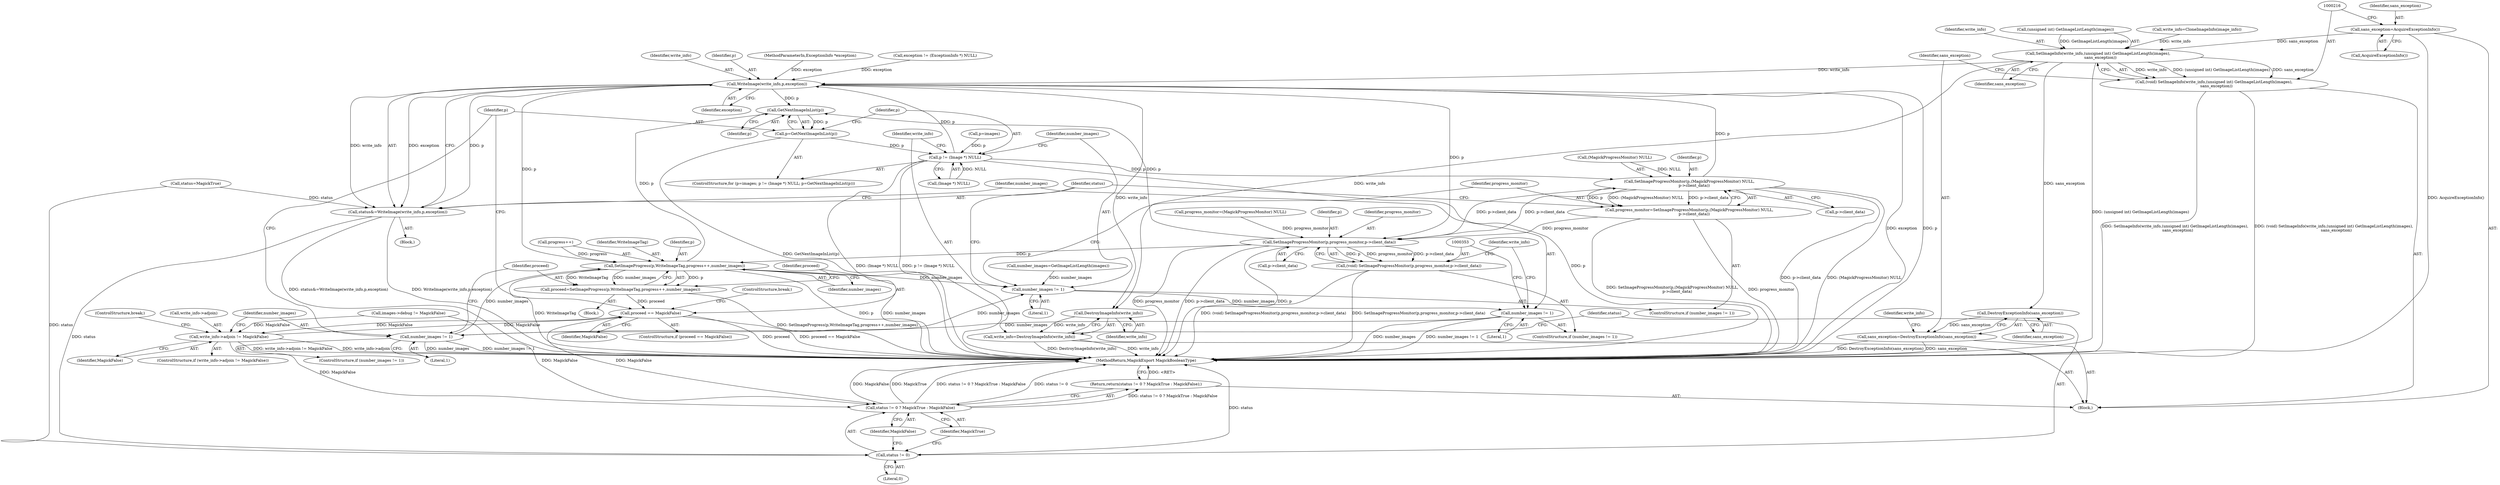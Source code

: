 digraph "0_ImageMagick_5b4bebaa91849c592a8448bc353ab25a54ff8c44@pointer" {
"1000212" [label="(Call,sans_exception=AcquireExceptionInfo())"];
"1000217" [label="(Call,SetImageInfo(write_info,(unsigned int) GetImageListLength(images),\n    sans_exception))"];
"1000215" [label="(Call,(void) SetImageInfo(write_info,(unsigned int) GetImageListLength(images),\n    sans_exception))"];
"1000226" [label="(Call,DestroyExceptionInfo(sans_exception))"];
"1000224" [label="(Call,sans_exception=DestroyExceptionInfo(sans_exception))"];
"1000344" [label="(Call,WriteImage(write_info,p,exception))"];
"1000325" [label="(Call,GetNextImageInList(p))"];
"1000323" [label="(Call,p=GetNextImageInList(p))"];
"1000318" [label="(Call,p != (Image *) NULL)"];
"1000334" [label="(Call,SetImageProgressMonitor(p,(MagickProgressMonitor) NULL,\n        p->client_data))"];
"1000332" [label="(Call,progress_monitor=SetImageProgressMonitor(p,(MagickProgressMonitor) NULL,\n        p->client_data))"];
"1000354" [label="(Call,SetImageProgressMonitor(p,progress_monitor,p->client_data))"];
"1000352" [label="(Call,(void) SetImageProgressMonitor(p,progress_monitor,p->client_data))"];
"1000374" [label="(Call,SetImageProgress(p,WriteImageTag,progress++,number_images))"];
"1000329" [label="(Call,number_images != 1)"];
"1000349" [label="(Call,number_images != 1)"];
"1000368" [label="(Call,number_images != 1)"];
"1000372" [label="(Call,proceed=SetImageProgress(p,WriteImageTag,progress++,number_images))"];
"1000381" [label="(Call,proceed == MagickFalse)"];
"1000361" [label="(Call,write_info->adjoin != MagickFalse)"];
"1000390" [label="(Call,status != 0 ? MagickTrue : MagickFalse)"];
"1000389" [label="(Return,return(status != 0 ? MagickTrue : MagickFalse);)"];
"1000342" [label="(Call,status&=WriteImage(write_info,p,exception))"];
"1000391" [label="(Call,status != 0)"];
"1000387" [label="(Call,DestroyImageInfo(write_info))"];
"1000385" [label="(Call,write_info=DestroyImageInfo(write_info))"];
"1000219" [label="(Call,(unsigned int) GetImageListLength(images))"];
"1000382" [label="(Identifier,proceed)"];
"1000343" [label="(Identifier,status)"];
"1000218" [label="(Identifier,write_info)"];
"1000214" [label="(Call,AcquireExceptionInfo())"];
"1000377" [label="(Call,progress++)"];
"1000383" [label="(Identifier,MagickFalse)"];
"1000107" [label="(Block,)"];
"1000217" [label="(Call,SetImageInfo(write_info,(unsigned int) GetImageListLength(images),\n    sans_exception))"];
"1000380" [label="(ControlStructure,if (proceed == MagickFalse))"];
"1000356" [label="(Identifier,progress_monitor)"];
"1000374" [label="(Call,SetImageProgress(p,WriteImageTag,progress++,number_images))"];
"1000379" [label="(Identifier,number_images)"];
"1000331" [label="(Literal,1)"];
"1000351" [label="(Literal,1)"];
"1000326" [label="(Identifier,p)"];
"1000323" [label="(Call,p=GetNextImageInList(p))"];
"1000141" [label="(Call,images->debug != MagickFalse)"];
"1000370" [label="(Literal,1)"];
"1000362" [label="(Call,write_info->adjoin)"];
"1000320" [label="(Call,(Image *) NULL)"];
"1000226" [label="(Call,DestroyExceptionInfo(sans_exception))"];
"1000315" [label="(Call,p=images)"];
"1000395" [label="(Identifier,MagickFalse)"];
"1000212" [label="(Call,sans_exception=AcquireExceptionInfo())"];
"1000346" [label="(Identifier,p)"];
"1000161" [label="(Call,write_info=CloneImageInfo(image_info))"];
"1000330" [label="(Identifier,number_images)"];
"1000394" [label="(Identifier,MagickTrue)"];
"1000349" [label="(Call,number_images != 1)"];
"1000332" [label="(Call,progress_monitor=SetImageProgressMonitor(p,(MagickProgressMonitor) NULL,\n        p->client_data))"];
"1000348" [label="(ControlStructure,if (number_images != 1))"];
"1000361" [label="(Call,write_info->adjoin != MagickFalse)"];
"1000106" [label="(MethodParameterIn,ExceptionInfo *exception)"];
"1000336" [label="(Call,(MagickProgressMonitor) NULL)"];
"1000386" [label="(Identifier,write_info)"];
"1000224" [label="(Call,sans_exception=DestroyExceptionInfo(sans_exception))"];
"1000352" [label="(Call,(void) SetImageProgressMonitor(p,progress_monitor,p->client_data))"];
"1000302" [label="(Call,progress_monitor=(MagickProgressMonitor) NULL)"];
"1000390" [label="(Call,status != 0 ? MagickTrue : MagickFalse)"];
"1000365" [label="(Identifier,MagickFalse)"];
"1000156" [label="(Call,exception != (ExceptionInfo *) NULL)"];
"1000366" [label="(ControlStructure,break;)"];
"1000384" [label="(ControlStructure,break;)"];
"1000327" [label="(Block,)"];
"1000391" [label="(Call,status != 0)"];
"1000389" [label="(Return,return(status != 0 ? MagickTrue : MagickFalse);)"];
"1000354" [label="(Call,SetImageProgressMonitor(p,progress_monitor,p->client_data))"];
"1000335" [label="(Identifier,p)"];
"1000299" [label="(Call,status=MagickTrue)"];
"1000329" [label="(Call,number_images != 1)"];
"1000345" [label="(Identifier,write_info)"];
"1000324" [label="(Identifier,p)"];
"1000369" [label="(Identifier,number_images)"];
"1000325" [label="(Call,GetNextImageInList(p))"];
"1000318" [label="(Call,p != (Image *) NULL)"];
"1000227" [label="(Identifier,sans_exception)"];
"1000342" [label="(Call,status&=WriteImage(write_info,p,exception))"];
"1000375" [label="(Identifier,p)"];
"1000344" [label="(Call,WriteImage(write_info,p,exception))"];
"1000223" [label="(Identifier,sans_exception)"];
"1000215" [label="(Call,(void) SetImageInfo(write_info,(unsigned int) GetImageListLength(images),\n    sans_exception))"];
"1000372" [label="(Call,proceed=SetImageProgress(p,WriteImageTag,progress++,number_images))"];
"1000225" [label="(Identifier,sans_exception)"];
"1000357" [label="(Call,p->client_data)"];
"1000393" [label="(Literal,0)"];
"1000355" [label="(Identifier,p)"];
"1000363" [label="(Identifier,write_info)"];
"1000368" [label="(Call,number_images != 1)"];
"1000360" [label="(ControlStructure,if (write_info->adjoin != MagickFalse))"];
"1000387" [label="(Call,DestroyImageInfo(write_info))"];
"1000347" [label="(Identifier,exception)"];
"1000373" [label="(Identifier,proceed)"];
"1000396" [label="(MethodReturn,MagickExport MagickBooleanType)"];
"1000381" [label="(Call,proceed == MagickFalse)"];
"1000213" [label="(Identifier,sans_exception)"];
"1000367" [label="(ControlStructure,if (number_images != 1))"];
"1000232" [label="(Identifier,write_info)"];
"1000385" [label="(Call,write_info=DestroyImageInfo(write_info))"];
"1000371" [label="(Block,)"];
"1000310" [label="(Call,number_images=GetImageListLength(images))"];
"1000334" [label="(Call,SetImageProgressMonitor(p,(MagickProgressMonitor) NULL,\n        p->client_data))"];
"1000376" [label="(Identifier,WriteImageTag)"];
"1000314" [label="(ControlStructure,for (p=images; p != (Image *) NULL; p=GetNextImageInList(p)))"];
"1000333" [label="(Identifier,progress_monitor)"];
"1000350" [label="(Identifier,number_images)"];
"1000392" [label="(Identifier,status)"];
"1000339" [label="(Call,p->client_data)"];
"1000328" [label="(ControlStructure,if (number_images != 1))"];
"1000388" [label="(Identifier,write_info)"];
"1000319" [label="(Identifier,p)"];
"1000212" -> "1000107"  [label="AST: "];
"1000212" -> "1000214"  [label="CFG: "];
"1000213" -> "1000212"  [label="AST: "];
"1000214" -> "1000212"  [label="AST: "];
"1000216" -> "1000212"  [label="CFG: "];
"1000212" -> "1000396"  [label="DDG: AcquireExceptionInfo()"];
"1000212" -> "1000217"  [label="DDG: sans_exception"];
"1000217" -> "1000215"  [label="AST: "];
"1000217" -> "1000223"  [label="CFG: "];
"1000218" -> "1000217"  [label="AST: "];
"1000219" -> "1000217"  [label="AST: "];
"1000223" -> "1000217"  [label="AST: "];
"1000215" -> "1000217"  [label="CFG: "];
"1000217" -> "1000396"  [label="DDG: (unsigned int) GetImageListLength(images)"];
"1000217" -> "1000215"  [label="DDG: write_info"];
"1000217" -> "1000215"  [label="DDG: (unsigned int) GetImageListLength(images)"];
"1000217" -> "1000215"  [label="DDG: sans_exception"];
"1000161" -> "1000217"  [label="DDG: write_info"];
"1000219" -> "1000217"  [label="DDG: GetImageListLength(images)"];
"1000217" -> "1000226"  [label="DDG: sans_exception"];
"1000217" -> "1000344"  [label="DDG: write_info"];
"1000217" -> "1000387"  [label="DDG: write_info"];
"1000215" -> "1000107"  [label="AST: "];
"1000216" -> "1000215"  [label="AST: "];
"1000225" -> "1000215"  [label="CFG: "];
"1000215" -> "1000396"  [label="DDG: SetImageInfo(write_info,(unsigned int) GetImageListLength(images),\n    sans_exception)"];
"1000215" -> "1000396"  [label="DDG: (void) SetImageInfo(write_info,(unsigned int) GetImageListLength(images),\n    sans_exception)"];
"1000226" -> "1000224"  [label="AST: "];
"1000226" -> "1000227"  [label="CFG: "];
"1000227" -> "1000226"  [label="AST: "];
"1000224" -> "1000226"  [label="CFG: "];
"1000226" -> "1000224"  [label="DDG: sans_exception"];
"1000224" -> "1000107"  [label="AST: "];
"1000225" -> "1000224"  [label="AST: "];
"1000232" -> "1000224"  [label="CFG: "];
"1000224" -> "1000396"  [label="DDG: sans_exception"];
"1000224" -> "1000396"  [label="DDG: DestroyExceptionInfo(sans_exception)"];
"1000344" -> "1000342"  [label="AST: "];
"1000344" -> "1000347"  [label="CFG: "];
"1000345" -> "1000344"  [label="AST: "];
"1000346" -> "1000344"  [label="AST: "];
"1000347" -> "1000344"  [label="AST: "];
"1000342" -> "1000344"  [label="CFG: "];
"1000344" -> "1000396"  [label="DDG: exception"];
"1000344" -> "1000396"  [label="DDG: p"];
"1000344" -> "1000325"  [label="DDG: p"];
"1000344" -> "1000342"  [label="DDG: write_info"];
"1000344" -> "1000342"  [label="DDG: p"];
"1000344" -> "1000342"  [label="DDG: exception"];
"1000318" -> "1000344"  [label="DDG: p"];
"1000334" -> "1000344"  [label="DDG: p"];
"1000156" -> "1000344"  [label="DDG: exception"];
"1000106" -> "1000344"  [label="DDG: exception"];
"1000344" -> "1000354"  [label="DDG: p"];
"1000344" -> "1000374"  [label="DDG: p"];
"1000344" -> "1000387"  [label="DDG: write_info"];
"1000325" -> "1000323"  [label="AST: "];
"1000325" -> "1000326"  [label="CFG: "];
"1000326" -> "1000325"  [label="AST: "];
"1000323" -> "1000325"  [label="CFG: "];
"1000325" -> "1000323"  [label="DDG: p"];
"1000374" -> "1000325"  [label="DDG: p"];
"1000354" -> "1000325"  [label="DDG: p"];
"1000323" -> "1000314"  [label="AST: "];
"1000324" -> "1000323"  [label="AST: "];
"1000319" -> "1000323"  [label="CFG: "];
"1000323" -> "1000396"  [label="DDG: GetNextImageInList(p)"];
"1000323" -> "1000318"  [label="DDG: p"];
"1000318" -> "1000314"  [label="AST: "];
"1000318" -> "1000320"  [label="CFG: "];
"1000319" -> "1000318"  [label="AST: "];
"1000320" -> "1000318"  [label="AST: "];
"1000330" -> "1000318"  [label="CFG: "];
"1000386" -> "1000318"  [label="CFG: "];
"1000318" -> "1000396"  [label="DDG: p != (Image *) NULL"];
"1000318" -> "1000396"  [label="DDG: p"];
"1000318" -> "1000396"  [label="DDG: (Image *) NULL"];
"1000315" -> "1000318"  [label="DDG: p"];
"1000320" -> "1000318"  [label="DDG: NULL"];
"1000318" -> "1000334"  [label="DDG: p"];
"1000334" -> "1000332"  [label="AST: "];
"1000334" -> "1000339"  [label="CFG: "];
"1000335" -> "1000334"  [label="AST: "];
"1000336" -> "1000334"  [label="AST: "];
"1000339" -> "1000334"  [label="AST: "];
"1000332" -> "1000334"  [label="CFG: "];
"1000334" -> "1000396"  [label="DDG: p->client_data"];
"1000334" -> "1000396"  [label="DDG: (MagickProgressMonitor) NULL"];
"1000334" -> "1000332"  [label="DDG: p"];
"1000334" -> "1000332"  [label="DDG: (MagickProgressMonitor) NULL"];
"1000334" -> "1000332"  [label="DDG: p->client_data"];
"1000336" -> "1000334"  [label="DDG: NULL"];
"1000354" -> "1000334"  [label="DDG: p->client_data"];
"1000334" -> "1000354"  [label="DDG: p->client_data"];
"1000332" -> "1000328"  [label="AST: "];
"1000333" -> "1000332"  [label="AST: "];
"1000343" -> "1000332"  [label="CFG: "];
"1000332" -> "1000396"  [label="DDG: SetImageProgressMonitor(p,(MagickProgressMonitor) NULL,\n        p->client_data)"];
"1000332" -> "1000396"  [label="DDG: progress_monitor"];
"1000332" -> "1000354"  [label="DDG: progress_monitor"];
"1000354" -> "1000352"  [label="AST: "];
"1000354" -> "1000357"  [label="CFG: "];
"1000355" -> "1000354"  [label="AST: "];
"1000356" -> "1000354"  [label="AST: "];
"1000357" -> "1000354"  [label="AST: "];
"1000352" -> "1000354"  [label="CFG: "];
"1000354" -> "1000396"  [label="DDG: progress_monitor"];
"1000354" -> "1000396"  [label="DDG: p->client_data"];
"1000354" -> "1000396"  [label="DDG: p"];
"1000354" -> "1000352"  [label="DDG: p"];
"1000354" -> "1000352"  [label="DDG: progress_monitor"];
"1000354" -> "1000352"  [label="DDG: p->client_data"];
"1000302" -> "1000354"  [label="DDG: progress_monitor"];
"1000354" -> "1000374"  [label="DDG: p"];
"1000352" -> "1000348"  [label="AST: "];
"1000353" -> "1000352"  [label="AST: "];
"1000363" -> "1000352"  [label="CFG: "];
"1000352" -> "1000396"  [label="DDG: (void) SetImageProgressMonitor(p,progress_monitor,p->client_data)"];
"1000352" -> "1000396"  [label="DDG: SetImageProgressMonitor(p,progress_monitor,p->client_data)"];
"1000374" -> "1000372"  [label="AST: "];
"1000374" -> "1000379"  [label="CFG: "];
"1000375" -> "1000374"  [label="AST: "];
"1000376" -> "1000374"  [label="AST: "];
"1000377" -> "1000374"  [label="AST: "];
"1000379" -> "1000374"  [label="AST: "];
"1000372" -> "1000374"  [label="CFG: "];
"1000374" -> "1000396"  [label="DDG: WriteImageTag"];
"1000374" -> "1000396"  [label="DDG: p"];
"1000374" -> "1000396"  [label="DDG: number_images"];
"1000374" -> "1000329"  [label="DDG: number_images"];
"1000374" -> "1000372"  [label="DDG: p"];
"1000374" -> "1000372"  [label="DDG: WriteImageTag"];
"1000374" -> "1000372"  [label="DDG: number_images"];
"1000377" -> "1000374"  [label="DDG: progress"];
"1000368" -> "1000374"  [label="DDG: number_images"];
"1000329" -> "1000328"  [label="AST: "];
"1000329" -> "1000331"  [label="CFG: "];
"1000330" -> "1000329"  [label="AST: "];
"1000331" -> "1000329"  [label="AST: "];
"1000333" -> "1000329"  [label="CFG: "];
"1000343" -> "1000329"  [label="CFG: "];
"1000368" -> "1000329"  [label="DDG: number_images"];
"1000310" -> "1000329"  [label="DDG: number_images"];
"1000329" -> "1000349"  [label="DDG: number_images"];
"1000349" -> "1000348"  [label="AST: "];
"1000349" -> "1000351"  [label="CFG: "];
"1000350" -> "1000349"  [label="AST: "];
"1000351" -> "1000349"  [label="AST: "];
"1000353" -> "1000349"  [label="CFG: "];
"1000363" -> "1000349"  [label="CFG: "];
"1000349" -> "1000396"  [label="DDG: number_images"];
"1000349" -> "1000396"  [label="DDG: number_images != 1"];
"1000349" -> "1000368"  [label="DDG: number_images"];
"1000368" -> "1000367"  [label="AST: "];
"1000368" -> "1000370"  [label="CFG: "];
"1000369" -> "1000368"  [label="AST: "];
"1000370" -> "1000368"  [label="AST: "];
"1000373" -> "1000368"  [label="CFG: "];
"1000324" -> "1000368"  [label="CFG: "];
"1000368" -> "1000396"  [label="DDG: number_images"];
"1000368" -> "1000396"  [label="DDG: number_images != 1"];
"1000372" -> "1000371"  [label="AST: "];
"1000373" -> "1000372"  [label="AST: "];
"1000382" -> "1000372"  [label="CFG: "];
"1000372" -> "1000396"  [label="DDG: SetImageProgress(p,WriteImageTag,progress++,number_images)"];
"1000372" -> "1000381"  [label="DDG: proceed"];
"1000381" -> "1000380"  [label="AST: "];
"1000381" -> "1000383"  [label="CFG: "];
"1000382" -> "1000381"  [label="AST: "];
"1000383" -> "1000381"  [label="AST: "];
"1000384" -> "1000381"  [label="CFG: "];
"1000324" -> "1000381"  [label="CFG: "];
"1000381" -> "1000396"  [label="DDG: proceed"];
"1000381" -> "1000396"  [label="DDG: proceed == MagickFalse"];
"1000381" -> "1000361"  [label="DDG: MagickFalse"];
"1000361" -> "1000381"  [label="DDG: MagickFalse"];
"1000381" -> "1000390"  [label="DDG: MagickFalse"];
"1000361" -> "1000360"  [label="AST: "];
"1000361" -> "1000365"  [label="CFG: "];
"1000362" -> "1000361"  [label="AST: "];
"1000365" -> "1000361"  [label="AST: "];
"1000366" -> "1000361"  [label="CFG: "];
"1000369" -> "1000361"  [label="CFG: "];
"1000361" -> "1000396"  [label="DDG: write_info->adjoin != MagickFalse"];
"1000361" -> "1000396"  [label="DDG: write_info->adjoin"];
"1000141" -> "1000361"  [label="DDG: MagickFalse"];
"1000361" -> "1000390"  [label="DDG: MagickFalse"];
"1000390" -> "1000389"  [label="AST: "];
"1000390" -> "1000394"  [label="CFG: "];
"1000390" -> "1000395"  [label="CFG: "];
"1000391" -> "1000390"  [label="AST: "];
"1000394" -> "1000390"  [label="AST: "];
"1000395" -> "1000390"  [label="AST: "];
"1000389" -> "1000390"  [label="CFG: "];
"1000390" -> "1000396"  [label="DDG: MagickTrue"];
"1000390" -> "1000396"  [label="DDG: status != 0 ? MagickTrue : MagickFalse"];
"1000390" -> "1000396"  [label="DDG: status != 0"];
"1000390" -> "1000396"  [label="DDG: MagickFalse"];
"1000390" -> "1000389"  [label="DDG: status != 0 ? MagickTrue : MagickFalse"];
"1000141" -> "1000390"  [label="DDG: MagickFalse"];
"1000389" -> "1000107"  [label="AST: "];
"1000396" -> "1000389"  [label="CFG: "];
"1000389" -> "1000396"  [label="DDG: <RET>"];
"1000342" -> "1000327"  [label="AST: "];
"1000343" -> "1000342"  [label="AST: "];
"1000350" -> "1000342"  [label="CFG: "];
"1000342" -> "1000396"  [label="DDG: WriteImage(write_info,p,exception)"];
"1000342" -> "1000396"  [label="DDG: status&=WriteImage(write_info,p,exception)"];
"1000299" -> "1000342"  [label="DDG: status"];
"1000342" -> "1000391"  [label="DDG: status"];
"1000391" -> "1000393"  [label="CFG: "];
"1000392" -> "1000391"  [label="AST: "];
"1000393" -> "1000391"  [label="AST: "];
"1000394" -> "1000391"  [label="CFG: "];
"1000395" -> "1000391"  [label="CFG: "];
"1000391" -> "1000396"  [label="DDG: status"];
"1000299" -> "1000391"  [label="DDG: status"];
"1000387" -> "1000385"  [label="AST: "];
"1000387" -> "1000388"  [label="CFG: "];
"1000388" -> "1000387"  [label="AST: "];
"1000385" -> "1000387"  [label="CFG: "];
"1000387" -> "1000385"  [label="DDG: write_info"];
"1000385" -> "1000107"  [label="AST: "];
"1000386" -> "1000385"  [label="AST: "];
"1000392" -> "1000385"  [label="CFG: "];
"1000385" -> "1000396"  [label="DDG: DestroyImageInfo(write_info)"];
"1000385" -> "1000396"  [label="DDG: write_info"];
}
